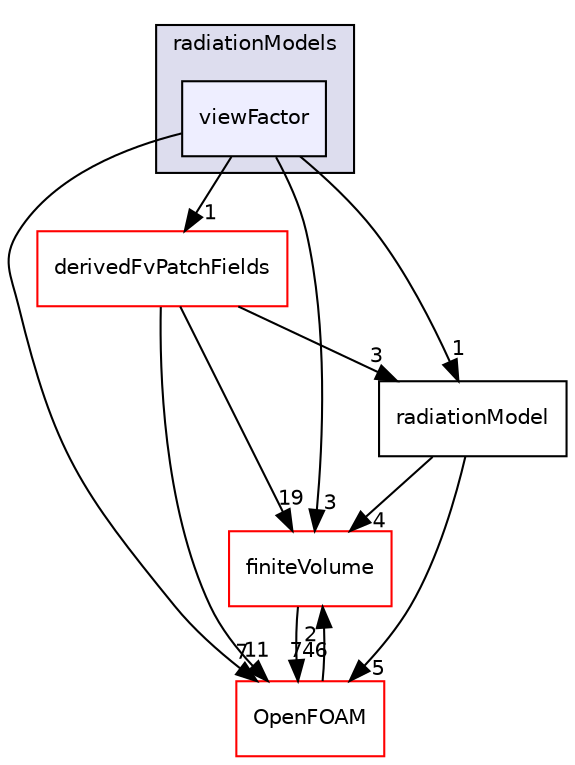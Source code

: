 digraph "src/thermophysicalModels/radiation/radiationModels/viewFactor" {
  bgcolor=transparent;
  compound=true
  node [ fontsize="10", fontname="Helvetica"];
  edge [ labelfontsize="10", labelfontname="Helvetica"];
  subgraph clusterdir_23cbc874b5ea49089939faa93b6f03ce {
    graph [ bgcolor="#ddddee", pencolor="black", label="radiationModels" fontname="Helvetica", fontsize="10", URL="dir_23cbc874b5ea49089939faa93b6f03ce.html"]
  dir_c8f5288f83e6b7d98c64259861f7ee56 [shape=box, label="viewFactor", style="filled", fillcolor="#eeeeff", pencolor="black", URL="dir_c8f5288f83e6b7d98c64259861f7ee56.html"];
  }
  dir_9bd15774b555cf7259a6fa18f99fe99b [shape=box label="finiteVolume" color="red" URL="dir_9bd15774b555cf7259a6fa18f99fe99b.html"];
  dir_da8c0e985838931a3604e286eeea288d [shape=box label="radiationModel" URL="dir_da8c0e985838931a3604e286eeea288d.html"];
  dir_c5473ff19b20e6ec4dfe5c310b3778a8 [shape=box label="OpenFOAM" color="red" URL="dir_c5473ff19b20e6ec4dfe5c310b3778a8.html"];
  dir_530cedc3d4dca2a21c1df83b126c2fbd [shape=box label="derivedFvPatchFields" color="red" URL="dir_530cedc3d4dca2a21c1df83b126c2fbd.html"];
  dir_9bd15774b555cf7259a6fa18f99fe99b->dir_c5473ff19b20e6ec4dfe5c310b3778a8 [headlabel="746", labeldistance=1.5 headhref="dir_000896_001896.html"];
  dir_da8c0e985838931a3604e286eeea288d->dir_9bd15774b555cf7259a6fa18f99fe99b [headlabel="4", labeldistance=1.5 headhref="dir_002866_000896.html"];
  dir_da8c0e985838931a3604e286eeea288d->dir_c5473ff19b20e6ec4dfe5c310b3778a8 [headlabel="5", labeldistance=1.5 headhref="dir_002866_001896.html"];
  dir_c8f5288f83e6b7d98c64259861f7ee56->dir_9bd15774b555cf7259a6fa18f99fe99b [headlabel="3", labeldistance=1.5 headhref="dir_002867_000896.html"];
  dir_c8f5288f83e6b7d98c64259861f7ee56->dir_da8c0e985838931a3604e286eeea288d [headlabel="1", labeldistance=1.5 headhref="dir_002867_002866.html"];
  dir_c8f5288f83e6b7d98c64259861f7ee56->dir_c5473ff19b20e6ec4dfe5c310b3778a8 [headlabel="7", labeldistance=1.5 headhref="dir_002867_001896.html"];
  dir_c8f5288f83e6b7d98c64259861f7ee56->dir_530cedc3d4dca2a21c1df83b126c2fbd [headlabel="1", labeldistance=1.5 headhref="dir_002867_002851.html"];
  dir_c5473ff19b20e6ec4dfe5c310b3778a8->dir_9bd15774b555cf7259a6fa18f99fe99b [headlabel="2", labeldistance=1.5 headhref="dir_001896_000896.html"];
  dir_530cedc3d4dca2a21c1df83b126c2fbd->dir_9bd15774b555cf7259a6fa18f99fe99b [headlabel="19", labeldistance=1.5 headhref="dir_002851_000896.html"];
  dir_530cedc3d4dca2a21c1df83b126c2fbd->dir_da8c0e985838931a3604e286eeea288d [headlabel="3", labeldistance=1.5 headhref="dir_002851_002866.html"];
  dir_530cedc3d4dca2a21c1df83b126c2fbd->dir_c5473ff19b20e6ec4dfe5c310b3778a8 [headlabel="11", labeldistance=1.5 headhref="dir_002851_001896.html"];
}
